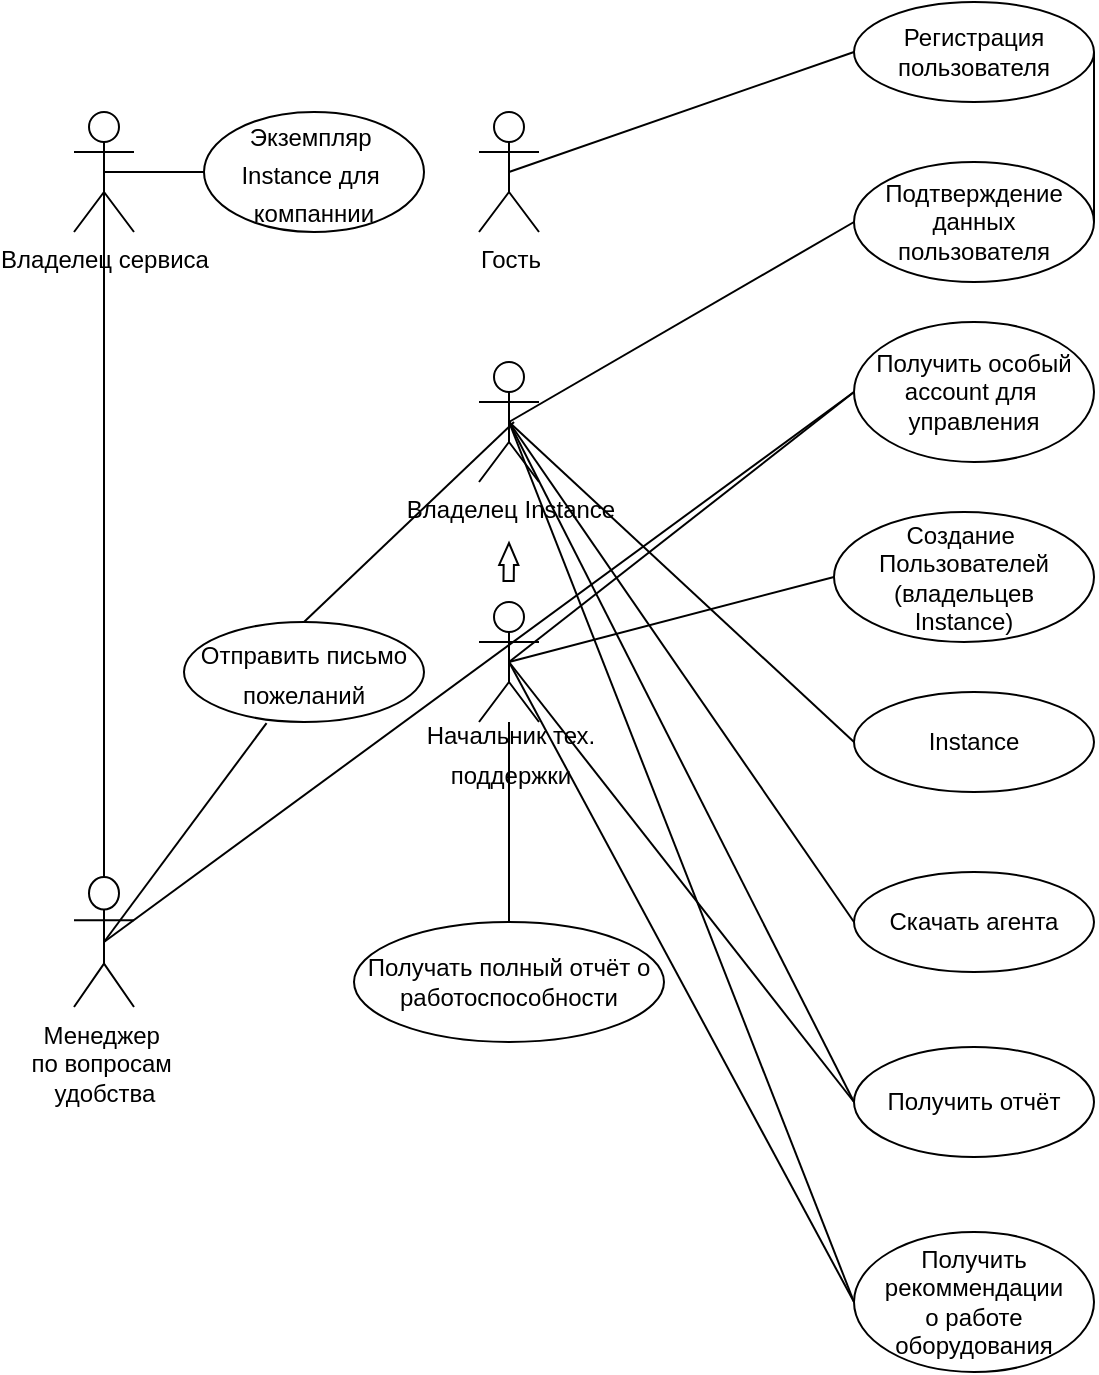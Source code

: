 <mxfile version="20.6.0" type="device"><diagram name="Page-1" id="58cdce13-f638-feb5-8d6f-7d28b1aa9fa0"><mxGraphModel dx="1197" dy="676" grid="1" gridSize="10" guides="1" tooltips="1" connect="1" arrows="1" fold="1" page="1" pageScale="1" pageWidth="1100" pageHeight="850" background="none" math="0" shadow="0"><root><mxCell id="0"/><mxCell id="1" parent="0"/><mxCell id="0CcD9qpglvXBouMYWN6T-1" value="Гость&lt;br&gt;" style="shape=umlActor;verticalLabelPosition=bottom;verticalAlign=top;html=1;outlineConnect=0;" parent="1" vertex="1"><mxGeometry x="242.5" y="65" width="30" height="60" as="geometry"/></mxCell><mxCell id="0CcD9qpglvXBouMYWN6T-4" value="Регистрация пользователя" style="ellipse;whiteSpace=wrap;html=1;" parent="1" vertex="1"><mxGeometry x="430" y="10" width="120" height="50" as="geometry"/></mxCell><mxCell id="0CcD9qpglvXBouMYWN6T-13" value="Подтверждение данных пользователя" style="ellipse;whiteSpace=wrap;html=1;" parent="1" vertex="1"><mxGeometry x="430" y="90" width="120" height="60" as="geometry"/></mxCell><mxCell id="0CcD9qpglvXBouMYWN6T-14" value="Владелец Instance" style="shape=umlActor;verticalLabelPosition=bottom;verticalAlign=top;html=1;outlineConnect=0;" parent="1" vertex="1"><mxGeometry x="242.5" y="190" width="30" height="60" as="geometry"/></mxCell><mxCell id="0CcD9qpglvXBouMYWN6T-16" value="Скачать агента" style="ellipse;whiteSpace=wrap;html=1;" parent="1" vertex="1"><mxGeometry x="430" y="445" width="120" height="50" as="geometry"/></mxCell><mxCell id="0CcD9qpglvXBouMYWN6T-17" value="Получить отчёт" style="ellipse;whiteSpace=wrap;html=1;" parent="1" vertex="1"><mxGeometry x="430" y="532.5" width="120" height="55" as="geometry"/></mxCell><mxCell id="0CcD9qpglvXBouMYWN6T-18" value="Получить рекоммендации&lt;br&gt;о работе оборудования" style="ellipse;whiteSpace=wrap;html=1;" parent="1" vertex="1"><mxGeometry x="430" y="625" width="120" height="70" as="geometry"/></mxCell><mxCell id="0CcD9qpglvXBouMYWN6T-19" value="&amp;nbsp;" style="shape=umlActor;verticalLabelPosition=bottom;verticalAlign=top;html=1;outlineConnect=0;" parent="1" vertex="1"><mxGeometry x="242.5" y="310" width="30" height="60" as="geometry"/></mxCell><mxCell id="0CcD9qpglvXBouMYWN6T-24" value="" style="shape=flexArrow;endArrow=classic;html=1;rounded=0;endWidth=3.478;endSize=3.333;width=5.128;" parent="1" edge="1"><mxGeometry width="50" height="50" relative="1" as="geometry"><mxPoint x="257.3" y="300" as="sourcePoint"/><mxPoint x="257.5" y="280" as="targetPoint"/></mxGeometry></mxCell><mxCell id="0CcD9qpglvXBouMYWN6T-25" value="Получать полный отчёт о работоспособности" style="ellipse;whiteSpace=wrap;html=1;" parent="1" vertex="1"><mxGeometry x="180" y="470" width="155" height="60" as="geometry"/></mxCell><mxCell id="0CcD9qpglvXBouMYWN6T-32" value="Менеджер&amp;nbsp;&lt;br&gt;по вопросам&amp;nbsp;&lt;br&gt;удобства" style="shape=umlActor;verticalLabelPosition=bottom;verticalAlign=top;html=1;outlineConnect=0;" parent="1" vertex="1"><mxGeometry x="40" y="447.5" width="30" height="65" as="geometry"/></mxCell><mxCell id="Im1nea3tPJ0QyFztuWbo-5" value="" style="endArrow=none;html=1;rounded=0;entryX=0;entryY=0.5;entryDx=0;entryDy=0;exitX=0.5;exitY=0.5;exitDx=0;exitDy=0;exitPerimeter=0;" parent="1" source="0CcD9qpglvXBouMYWN6T-1" target="0CcD9qpglvXBouMYWN6T-4" edge="1"><mxGeometry width="50" height="50" relative="1" as="geometry"><mxPoint x="292.5" y="85" as="sourcePoint"/><mxPoint x="392.5" y="105" as="targetPoint"/></mxGeometry></mxCell><mxCell id="Im1nea3tPJ0QyFztuWbo-6" value="" style="endArrow=none;html=1;rounded=0;entryX=1;entryY=0.5;entryDx=0;entryDy=0;exitX=1;exitY=0.5;exitDx=0;exitDy=0;" parent="1" source="0CcD9qpglvXBouMYWN6T-4" target="0CcD9qpglvXBouMYWN6T-13" edge="1"><mxGeometry width="50" height="50" relative="1" as="geometry"><mxPoint x="592.5" y="120" as="sourcePoint"/><mxPoint x="642.5" y="70" as="targetPoint"/></mxGeometry></mxCell><mxCell id="Im1nea3tPJ0QyFztuWbo-9" value="" style="endArrow=none;html=1;rounded=0;exitX=0.5;exitY=0.5;exitDx=0;exitDy=0;exitPerimeter=0;entryX=0;entryY=0.5;entryDx=0;entryDy=0;" parent="1" source="0CcD9qpglvXBouMYWN6T-14" target="0CcD9qpglvXBouMYWN6T-13" edge="1"><mxGeometry width="50" height="50" relative="1" as="geometry"><mxPoint x="402.5" y="230" as="sourcePoint"/><mxPoint x="452.5" y="180" as="targetPoint"/></mxGeometry></mxCell><mxCell id="Im1nea3tPJ0QyFztuWbo-10" value="" style="endArrow=none;html=1;rounded=0;exitX=0.5;exitY=0.5;exitDx=0;exitDy=0;exitPerimeter=0;entryX=0;entryY=0.5;entryDx=0;entryDy=0;" parent="1" source="0CcD9qpglvXBouMYWN6T-14" target="0CcD9qpglvXBouMYWN6T-16" edge="1"><mxGeometry width="50" height="50" relative="1" as="geometry"><mxPoint x="382.5" y="340" as="sourcePoint"/><mxPoint x="432.5" y="290" as="targetPoint"/></mxGeometry></mxCell><mxCell id="Im1nea3tPJ0QyFztuWbo-11" value="" style="endArrow=none;html=1;rounded=0;exitX=0.5;exitY=0.5;exitDx=0;exitDy=0;exitPerimeter=0;entryX=0;entryY=0.5;entryDx=0;entryDy=0;" parent="1" source="0CcD9qpglvXBouMYWN6T-14" target="0CcD9qpglvXBouMYWN6T-17" edge="1"><mxGeometry width="50" height="50" relative="1" as="geometry"><mxPoint x="452.5" y="330" as="sourcePoint"/><mxPoint x="502.5" y="280" as="targetPoint"/></mxGeometry></mxCell><mxCell id="Im1nea3tPJ0QyFztuWbo-12" value="" style="endArrow=none;html=1;rounded=0;exitX=0.5;exitY=0.5;exitDx=0;exitDy=0;exitPerimeter=0;entryX=0;entryY=0.5;entryDx=0;entryDy=0;" parent="1" source="0CcD9qpglvXBouMYWN6T-14" target="0CcD9qpglvXBouMYWN6T-18" edge="1"><mxGeometry width="50" height="50" relative="1" as="geometry"><mxPoint x="552.5" y="360" as="sourcePoint"/><mxPoint x="602.5" y="310" as="targetPoint"/></mxGeometry></mxCell><mxCell id="Im1nea3tPJ0QyFztuWbo-13" value="" style="endArrow=none;html=1;rounded=0;exitX=0.5;exitY=0.5;exitDx=0;exitDy=0;exitPerimeter=0;entryX=0;entryY=0.5;entryDx=0;entryDy=0;" parent="1" source="0CcD9qpglvXBouMYWN6T-19" target="0CcD9qpglvXBouMYWN6T-17" edge="1"><mxGeometry width="50" height="50" relative="1" as="geometry"><mxPoint x="552.5" y="360" as="sourcePoint"/><mxPoint x="602.5" y="310" as="targetPoint"/></mxGeometry></mxCell><mxCell id="Im1nea3tPJ0QyFztuWbo-14" value="" style="endArrow=none;html=1;rounded=0;exitX=0.5;exitY=0;exitDx=0;exitDy=0;" parent="1" source="0CcD9qpglvXBouMYWN6T-25" target="0CcD9qpglvXBouMYWN6T-19" edge="1"><mxGeometry width="50" height="50" relative="1" as="geometry"><mxPoint x="552.5" y="360" as="sourcePoint"/><mxPoint x="602.5" y="310" as="targetPoint"/></mxGeometry></mxCell><mxCell id="Im1nea3tPJ0QyFztuWbo-15" value="" style="endArrow=none;html=1;rounded=0;exitX=0.5;exitY=0.5;exitDx=0;exitDy=0;exitPerimeter=0;entryX=0;entryY=0.5;entryDx=0;entryDy=0;" parent="1" source="0CcD9qpglvXBouMYWN6T-19" target="0CcD9qpglvXBouMYWN6T-18" edge="1"><mxGeometry width="50" height="50" relative="1" as="geometry"><mxPoint x="552.5" y="320" as="sourcePoint"/><mxPoint x="602.5" y="270" as="targetPoint"/></mxGeometry></mxCell><mxCell id="Im1nea3tPJ0QyFztuWbo-18" value="Владелец сервиса" style="shape=umlActor;verticalLabelPosition=bottom;verticalAlign=top;html=1;outlineConnect=0;" parent="1" vertex="1"><mxGeometry x="40" y="65" width="30" height="60" as="geometry"/></mxCell><mxCell id="I_oqALsNon7Ok6uF53gJ-5" value="&lt;span style=&quot;font-size: 12px;&quot;&gt;Отправить письмо пожеланий&lt;/span&gt;" style="ellipse;whiteSpace=wrap;html=1;fontSize=16;" parent="1" vertex="1"><mxGeometry x="95" y="320" width="120" height="50" as="geometry"/></mxCell><mxCell id="I_oqALsNon7Ok6uF53gJ-6" value="" style="endArrow=none;html=1;rounded=0;exitX=0.5;exitY=0;exitDx=0;exitDy=0;" parent="1" source="I_oqALsNon7Ok6uF53gJ-5" edge="1"><mxGeometry width="50" height="50" relative="1" as="geometry"><mxPoint x="90" y="290" as="sourcePoint"/><mxPoint x="260" y="220" as="targetPoint"/></mxGeometry></mxCell><mxCell id="I_oqALsNon7Ok6uF53gJ-7" value="" style="endArrow=none;html=1;rounded=0;entryX=0.344;entryY=1.011;entryDx=0;entryDy=0;entryPerimeter=0;exitX=0.5;exitY=0.5;exitDx=0;exitDy=0;exitPerimeter=0;" parent="1" source="0CcD9qpglvXBouMYWN6T-32" target="I_oqALsNon7Ok6uF53gJ-5" edge="1"><mxGeometry width="50" height="50" relative="1" as="geometry"><mxPoint x="90" y="480" as="sourcePoint"/><mxPoint x="215" y="425" as="targetPoint"/></mxGeometry></mxCell><mxCell id="I_oqALsNon7Ok6uF53gJ-8" value="" style="endArrow=none;html=1;rounded=0;exitX=0.5;exitY=0;exitDx=0;exitDy=0;exitPerimeter=0;entryX=0.5;entryY=0.5;entryDx=0;entryDy=0;entryPerimeter=0;" parent="1" source="0CcD9qpglvXBouMYWN6T-32" target="Im1nea3tPJ0QyFztuWbo-18" edge="1"><mxGeometry width="50" height="50" relative="1" as="geometry"><mxPoint x="257.5" y="250" as="sourcePoint"/><mxPoint x="422.5" y="180" as="targetPoint"/></mxGeometry></mxCell><mxCell id="I_oqALsNon7Ok6uF53gJ-9" value="&lt;span style=&quot;font-size: 12px;&quot;&gt;Начальник тех.&lt;br&gt;поддержки&lt;br&gt;&lt;/span&gt;" style="text;html=1;align=center;verticalAlign=middle;resizable=0;points=[];autosize=1;strokeColor=none;fillColor=none;fontSize=16;" parent="1" vertex="1"><mxGeometry x="202.5" y="360" width="110" height="50" as="geometry"/></mxCell><mxCell id="I_oqALsNon7Ok6uF53gJ-12" value="" style="endArrow=none;html=1;rounded=0;exitX=0.5;exitY=0.5;exitDx=0;exitDy=0;exitPerimeter=0;" parent="1" source="Im1nea3tPJ0QyFztuWbo-18" target="I_oqALsNon7Ok6uF53gJ-17" edge="1"><mxGeometry width="50" height="50" relative="1" as="geometry"><mxPoint x="90" y="100" as="sourcePoint"/><mxPoint x="150" y="140" as="targetPoint"/></mxGeometry></mxCell><mxCell id="I_oqALsNon7Ok6uF53gJ-13" value="" style="endArrow=none;html=1;rounded=0;exitX=0.5;exitY=0.5;exitDx=0;exitDy=0;exitPerimeter=0;entryX=0;entryY=0.5;entryDx=0;entryDy=0;" parent="1" source="0CcD9qpglvXBouMYWN6T-19" target="I_oqALsNon7Ok6uF53gJ-15" edge="1"><mxGeometry width="50" height="50" relative="1" as="geometry"><mxPoint x="260" y="220" as="sourcePoint"/><mxPoint x="440" y="220" as="targetPoint"/></mxGeometry></mxCell><mxCell id="I_oqALsNon7Ok6uF53gJ-15" value="Создание&amp;nbsp;&lt;br&gt;Пользователей&lt;br&gt;(владельцев&lt;br&gt;Instance)" style="ellipse;whiteSpace=wrap;html=1;" parent="1" vertex="1"><mxGeometry x="420" y="265" width="130" height="65" as="geometry"/></mxCell><mxCell id="I_oqALsNon7Ok6uF53gJ-17" value="&lt;span style=&quot;font-size: 12px;&quot;&gt;Экземпляр&amp;nbsp;&lt;br&gt;Instance для&amp;nbsp;&lt;br&gt;компаннии&lt;br&gt;&lt;/span&gt;" style="ellipse;whiteSpace=wrap;html=1;fontSize=16;" parent="1" vertex="1"><mxGeometry x="105" y="65" width="110" height="60" as="geometry"/></mxCell><mxCell id="I_oqALsNon7Ok6uF53gJ-26" value="Получить особый&lt;br&gt;account для&amp;nbsp;&lt;br&gt;управления" style="ellipse;whiteSpace=wrap;html=1;" parent="1" vertex="1"><mxGeometry x="430" y="170" width="120" height="70" as="geometry"/></mxCell><mxCell id="I_oqALsNon7Ok6uF53gJ-27" value="" style="endArrow=none;html=1;rounded=0;entryX=0;entryY=0.5;entryDx=0;entryDy=0;exitX=0.5;exitY=0.5;exitDx=0;exitDy=0;exitPerimeter=0;" parent="1" source="0CcD9qpglvXBouMYWN6T-19" target="I_oqALsNon7Ok6uF53gJ-26" edge="1"><mxGeometry width="50" height="50" relative="1" as="geometry"><mxPoint x="260" y="340" as="sourcePoint"/><mxPoint x="430.0" y="295" as="targetPoint"/></mxGeometry></mxCell><mxCell id="I_oqALsNon7Ok6uF53gJ-28" value="" style="endArrow=none;html=1;rounded=0;entryX=0;entryY=0.5;entryDx=0;entryDy=0;exitX=0.5;exitY=0.5;exitDx=0;exitDy=0;exitPerimeter=0;" parent="1" source="0CcD9qpglvXBouMYWN6T-32" target="I_oqALsNon7Ok6uF53gJ-26" edge="1"><mxGeometry width="50" height="50" relative="1" as="geometry"><mxPoint x="65" y="490" as="sourcePoint"/><mxPoint x="151.28" y="390.55" as="targetPoint"/></mxGeometry></mxCell><mxCell id="I_oqALsNon7Ok6uF53gJ-29" value="Instance" style="ellipse;whiteSpace=wrap;html=1;" parent="1" vertex="1"><mxGeometry x="430" y="355" width="120" height="50" as="geometry"/></mxCell><mxCell id="I_oqALsNon7Ok6uF53gJ-30" value="" style="endArrow=none;html=1;rounded=0;entryX=0;entryY=0.5;entryDx=0;entryDy=0;exitX=0.5;exitY=0.5;exitDx=0;exitDy=0;exitPerimeter=0;" parent="1" source="0CcD9qpglvXBouMYWN6T-14" target="I_oqALsNon7Ok6uF53gJ-29" edge="1"><mxGeometry width="50" height="50" relative="1" as="geometry"><mxPoint x="260" y="220" as="sourcePoint"/><mxPoint x="440" y="305" as="targetPoint"/></mxGeometry></mxCell></root></mxGraphModel></diagram></mxfile>
